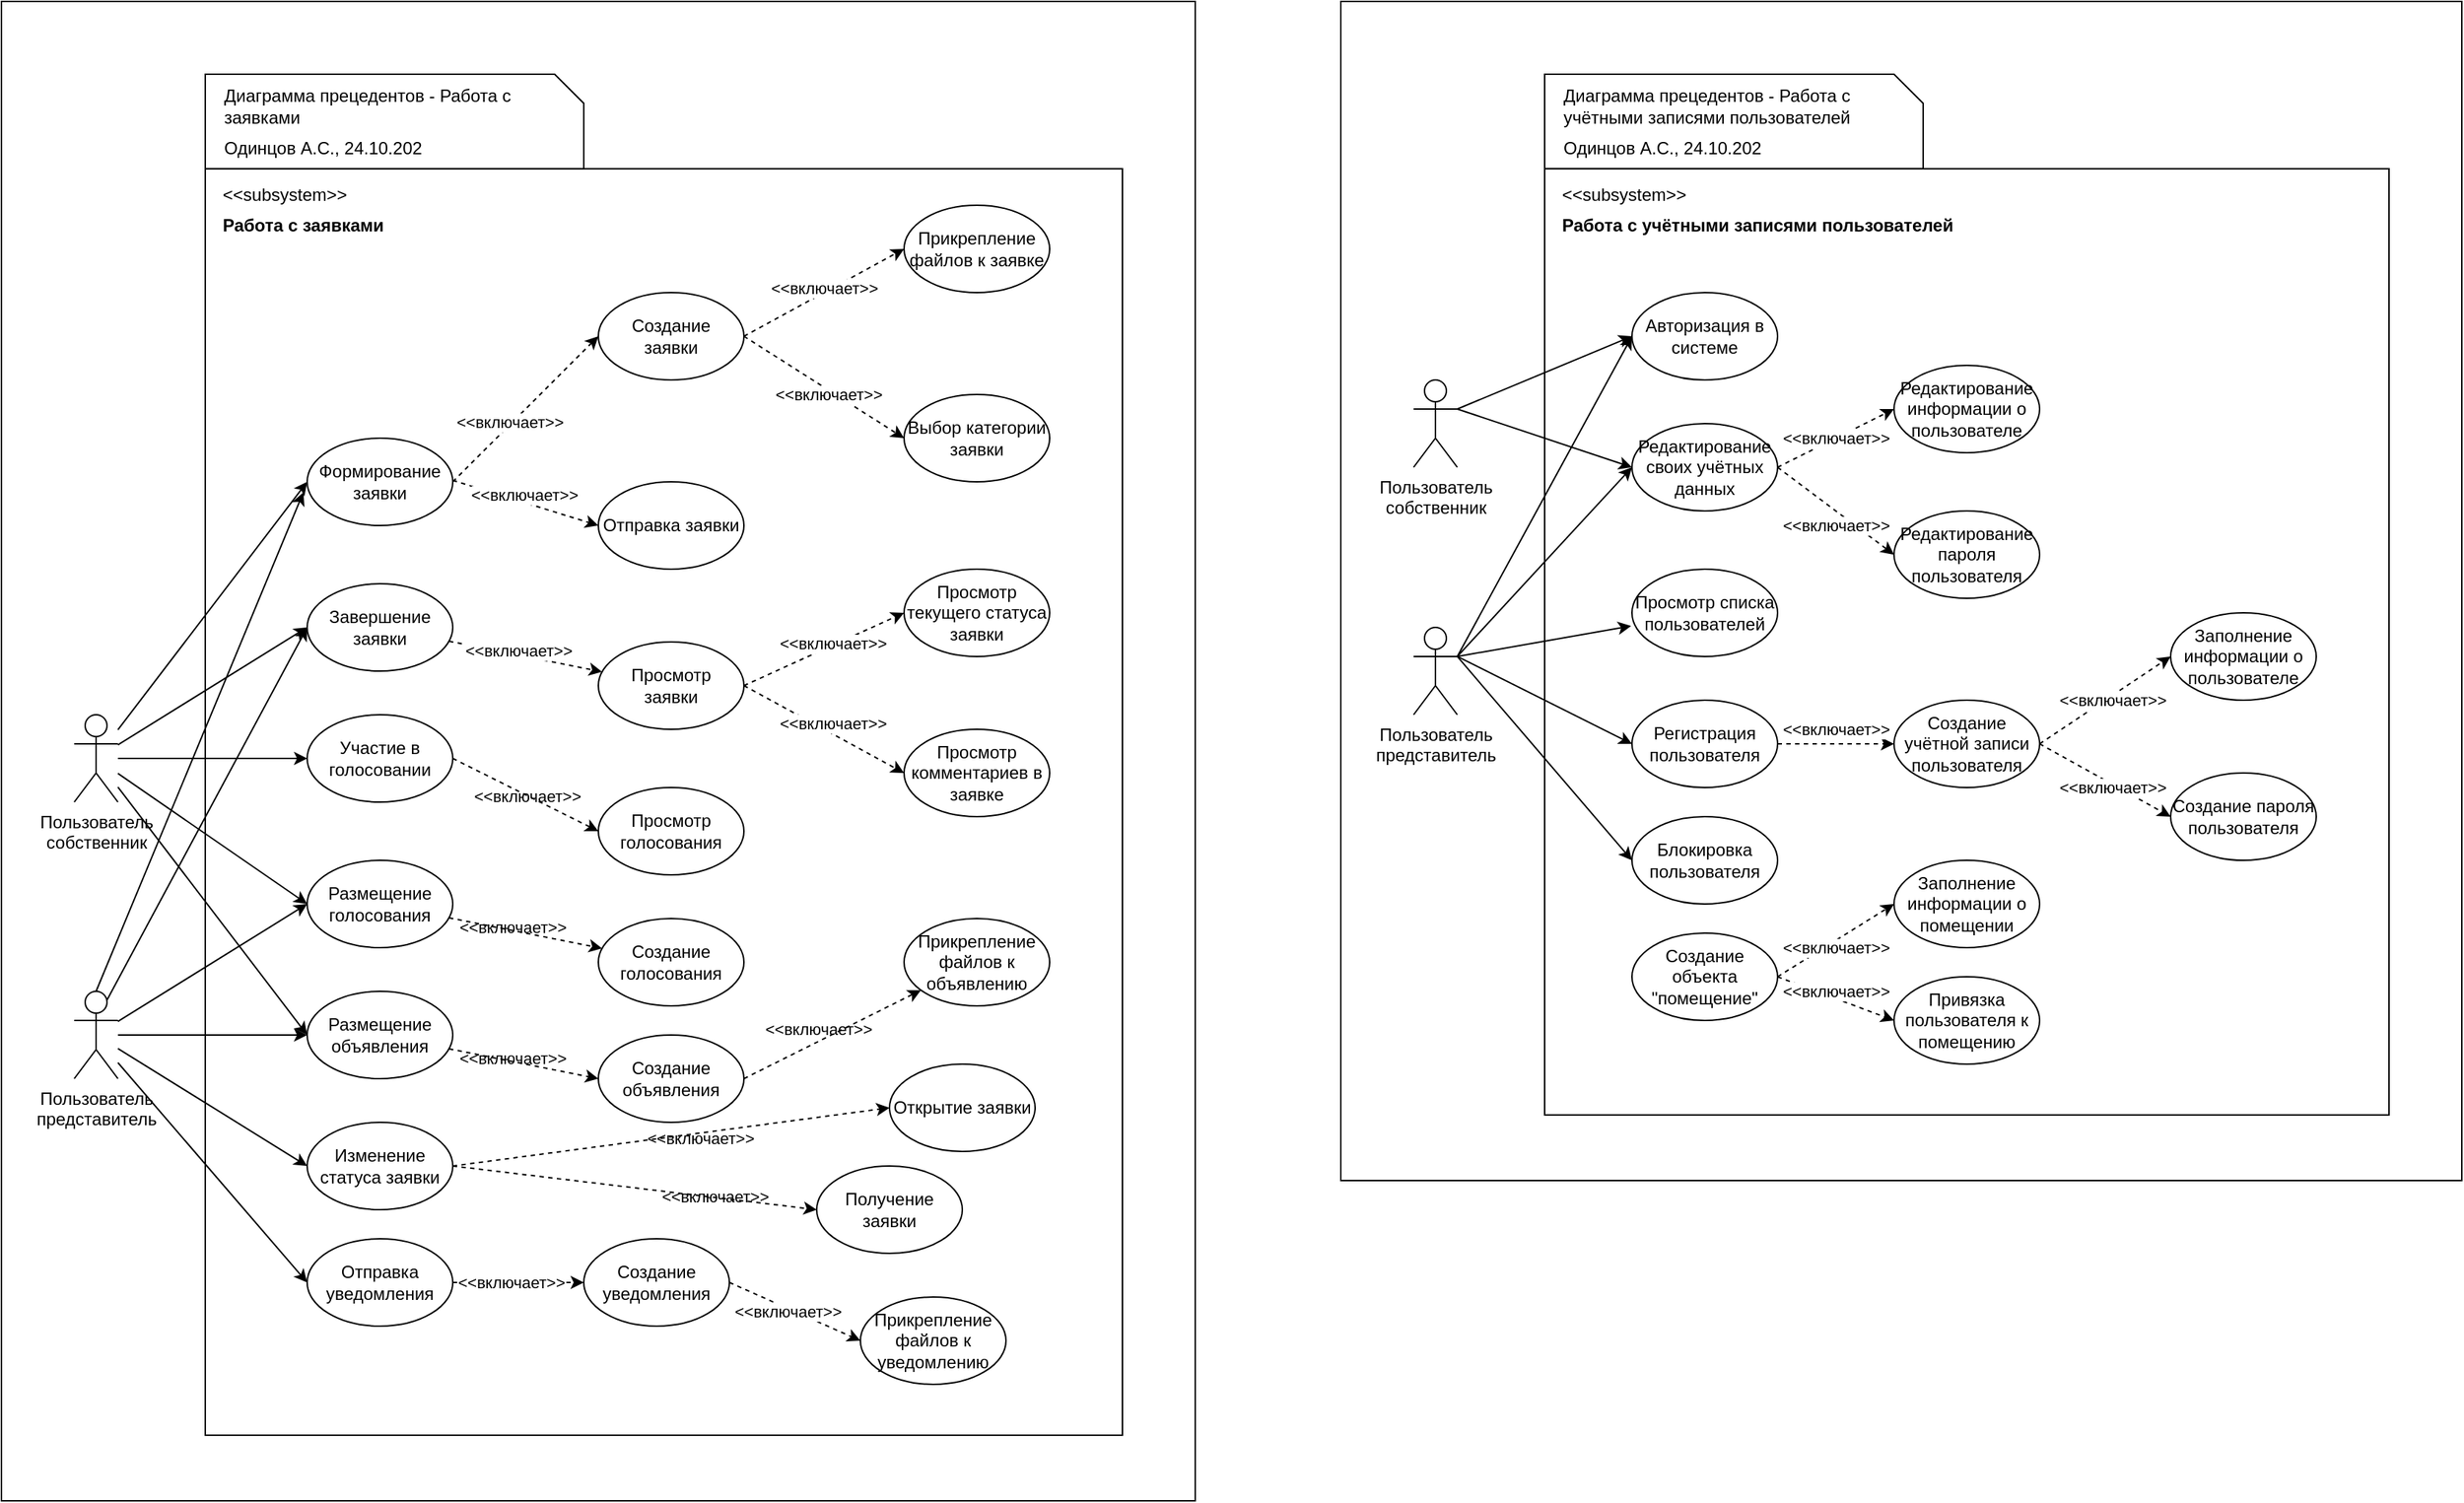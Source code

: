<mxfile version="15.8.7" type="device"><diagram id="o6cCNClw4jNEV6m5h4Om" name="Page-1"><mxGraphModel dx="1038" dy="1706" grid="1" gridSize="10" guides="1" tooltips="1" connect="1" arrows="1" fold="1" page="1" pageScale="1" pageWidth="827" pageHeight="1169" math="0" shadow="0"><root><mxCell id="0"/><mxCell id="1" parent="0"/><mxCell id="K8mS71cKuLM4uQ1wiDC8-2" value="" style="rounded=0;whiteSpace=wrap;html=1;" parent="1" vertex="1"><mxGeometry x="80" y="-750" width="820" height="1030" as="geometry"/></mxCell><mxCell id="K8mS71cKuLM4uQ1wiDC8-3" value="" style="group" parent="1" vertex="1" connectable="0"><mxGeometry x="150" y="-670" width="700" height="906" as="geometry"/></mxCell><mxCell id="K8mS71cKuLM4uQ1wiDC8-4" value="" style="group" parent="K8mS71cKuLM4uQ1wiDC8-3" vertex="1" connectable="0"><mxGeometry y="64.918" width="700" height="841.082" as="geometry"/></mxCell><mxCell id="K8mS71cKuLM4uQ1wiDC8-5" value="" style="group" parent="K8mS71cKuLM4uQ1wiDC8-4" vertex="1" connectable="0"><mxGeometry width="700" height="841.082" as="geometry"/></mxCell><mxCell id="K8mS71cKuLM4uQ1wiDC8-6" value="" style="rounded=0;whiteSpace=wrap;html=1;fontSize=12;" parent="K8mS71cKuLM4uQ1wiDC8-5" vertex="1"><mxGeometry x="70" y="-30" width="630" height="870" as="geometry"/></mxCell><mxCell id="M6YJpncggMPkuGFKKGSW-1" value="Пользователь&lt;br&gt;собственник" style="shape=umlActor;verticalLabelPosition=bottom;verticalAlign=top;html=1;outlineConnect=0;" parent="K8mS71cKuLM4uQ1wiDC8-5" vertex="1"><mxGeometry x="-20" y="345.082" width="30" height="60" as="geometry"/></mxCell><mxCell id="JLp-j88gJSCZ59ksdIn--1" style="rounded=0;orthogonalLoop=1;jettySize=auto;html=1;dashed=1;entryX=0;entryY=0.5;entryDx=0;entryDy=0;" parent="K8mS71cKuLM4uQ1wiDC8-5" target="JLp-j88gJSCZ59ksdIn--2" edge="1"><mxGeometry relative="1" as="geometry"><mxPoint x="410" y="185.082" as="targetPoint"/><mxPoint x="240" y="184.082" as="sourcePoint"/></mxGeometry></mxCell><mxCell id="M6YJpncggMPkuGFKKGSW-4" value="Создание&lt;br&gt;заявки" style="ellipse;whiteSpace=wrap;html=1;" parent="K8mS71cKuLM4uQ1wiDC8-5" vertex="1"><mxGeometry x="340" y="55.082" width="100" height="60" as="geometry"/></mxCell><mxCell id="M6YJpncggMPkuGFKKGSW-10" value="" style="rounded=0;orthogonalLoop=1;jettySize=auto;html=1;dashed=1;exitX=1;exitY=0.5;exitDx=0;exitDy=0;entryX=0;entryY=0.5;entryDx=0;entryDy=0;" parent="K8mS71cKuLM4uQ1wiDC8-5" source="M6YJpncggMPkuGFKKGSW-4" target="M6YJpncggMPkuGFKKGSW-9" edge="1"><mxGeometry relative="1" as="geometry"/></mxCell><mxCell id="M6YJpncggMPkuGFKKGSW-5" value="Выбор категории заявки" style="ellipse;whiteSpace=wrap;html=1;" parent="K8mS71cKuLM4uQ1wiDC8-5" vertex="1"><mxGeometry x="550" y="125.082" width="100" height="60" as="geometry"/></mxCell><mxCell id="M6YJpncggMPkuGFKKGSW-6" value="" style="endArrow=classic;html=1;rounded=0;exitX=1;exitY=0.5;exitDx=0;exitDy=0;entryX=0;entryY=0.5;entryDx=0;entryDy=0;dashed=1;" parent="K8mS71cKuLM4uQ1wiDC8-5" source="M6YJpncggMPkuGFKKGSW-4" target="M6YJpncggMPkuGFKKGSW-5" edge="1"><mxGeometry width="50" height="50" relative="1" as="geometry"><mxPoint x="350" y="375.082" as="sourcePoint"/><mxPoint x="430" y="225.082" as="targetPoint"/></mxGeometry></mxCell><mxCell id="M6YJpncggMPkuGFKKGSW-7" value="Формирование заявки" style="ellipse;whiteSpace=wrap;html=1;" parent="K8mS71cKuLM4uQ1wiDC8-5" vertex="1"><mxGeometry x="140" y="155.082" width="100" height="60" as="geometry"/></mxCell><mxCell id="M6YJpncggMPkuGFKKGSW-69" style="edgeStyle=none;rounded=0;orthogonalLoop=1;jettySize=auto;html=1;entryX=0;entryY=0.5;entryDx=0;entryDy=0;" parent="K8mS71cKuLM4uQ1wiDC8-5" source="M6YJpncggMPkuGFKKGSW-1" target="M6YJpncggMPkuGFKKGSW-7" edge="1"><mxGeometry relative="1" as="geometry"/></mxCell><mxCell id="M6YJpncggMPkuGFKKGSW-8" value="" style="endArrow=classic;html=1;rounded=0;entryX=0;entryY=0.5;entryDx=0;entryDy=0;dashed=1;exitX=1;exitY=0.5;exitDx=0;exitDy=0;" parent="K8mS71cKuLM4uQ1wiDC8-5" source="M6YJpncggMPkuGFKKGSW-7" target="M6YJpncggMPkuGFKKGSW-4" edge="1"><mxGeometry width="50" height="50" relative="1" as="geometry"><mxPoint x="130" y="235.082" as="sourcePoint"/><mxPoint x="470" y="195.082" as="targetPoint"/></mxGeometry></mxCell><mxCell id="M6YJpncggMPkuGFKKGSW-9" value="Прикрепление файлов&amp;nbsp;к заявке" style="ellipse;whiteSpace=wrap;html=1;" parent="K8mS71cKuLM4uQ1wiDC8-5" vertex="1"><mxGeometry x="550" y="-4.918" width="100" height="60" as="geometry"/></mxCell><mxCell id="M6YJpncggMPkuGFKKGSW-11" value="Просмотр&lt;br&gt;заявки" style="ellipse;whiteSpace=wrap;html=1;" parent="K8mS71cKuLM4uQ1wiDC8-5" vertex="1"><mxGeometry x="340" y="295.082" width="100" height="60" as="geometry"/></mxCell><mxCell id="M6YJpncggMPkuGFKKGSW-13" value="Просмотр текущего статуса заявки" style="ellipse;whiteSpace=wrap;html=1;" parent="K8mS71cKuLM4uQ1wiDC8-5" vertex="1"><mxGeometry x="550" y="245.082" width="100" height="60" as="geometry"/></mxCell><mxCell id="M6YJpncggMPkuGFKKGSW-12" style="edgeStyle=none;rounded=0;orthogonalLoop=1;jettySize=auto;html=1;exitX=1;exitY=0.5;exitDx=0;exitDy=0;dashed=1;entryX=0;entryY=0.5;entryDx=0;entryDy=0;" parent="K8mS71cKuLM4uQ1wiDC8-5" source="M6YJpncggMPkuGFKKGSW-11" target="M6YJpncggMPkuGFKKGSW-13" edge="1"><mxGeometry relative="1" as="geometry"><mxPoint x="460" y="355.082" as="targetPoint"/></mxGeometry></mxCell><mxCell id="M6YJpncggMPkuGFKKGSW-14" value="Просмотр комментариев в заявке" style="ellipse;whiteSpace=wrap;html=1;" parent="K8mS71cKuLM4uQ1wiDC8-5" vertex="1"><mxGeometry x="550" y="355.082" width="100" height="60" as="geometry"/></mxCell><mxCell id="M6YJpncggMPkuGFKKGSW-15" style="edgeStyle=none;rounded=0;orthogonalLoop=1;jettySize=auto;html=1;exitX=1;exitY=0.5;exitDx=0;exitDy=0;dashed=1;entryX=0;entryY=0.5;entryDx=0;entryDy=0;" parent="K8mS71cKuLM4uQ1wiDC8-5" source="M6YJpncggMPkuGFKKGSW-11" target="M6YJpncggMPkuGFKKGSW-14" edge="1"><mxGeometry relative="1" as="geometry"><mxPoint x="430" y="305.082" as="targetPoint"/><mxPoint x="370" y="335.082" as="sourcePoint"/></mxGeometry></mxCell><mxCell id="M6YJpncggMPkuGFKKGSW-17" value="" style="edgeStyle=none;rounded=0;orthogonalLoop=1;jettySize=auto;html=1;dashed=1;" parent="K8mS71cKuLM4uQ1wiDC8-5" source="M6YJpncggMPkuGFKKGSW-16" target="M6YJpncggMPkuGFKKGSW-11" edge="1"><mxGeometry relative="1" as="geometry"/></mxCell><mxCell id="M6YJpncggMPkuGFKKGSW-18" value="&amp;lt;&amp;lt;включает&amp;gt;&amp;gt;" style="edgeLabel;html=1;align=center;verticalAlign=middle;resizable=0;points=[];" parent="M6YJpncggMPkuGFKKGSW-17" vertex="1" connectable="0"><mxGeometry x="-0.324" y="-1" relative="1" as="geometry"><mxPoint x="12" y="-2" as="offset"/></mxGeometry></mxCell><mxCell id="M6YJpncggMPkuGFKKGSW-58" value="&amp;lt;&amp;lt;включает&amp;gt;&amp;gt;" style="edgeLabel;html=1;align=center;verticalAlign=middle;resizable=0;points=[];" parent="M6YJpncggMPkuGFKKGSW-17" vertex="1" connectable="0"><mxGeometry x="-0.324" y="-1" relative="1" as="geometry"><mxPoint x="228" y="-7" as="offset"/></mxGeometry></mxCell><mxCell id="M6YJpncggMPkuGFKKGSW-59" value="&amp;lt;&amp;lt;включает&amp;gt;&amp;gt;" style="edgeLabel;html=1;align=center;verticalAlign=middle;resizable=0;points=[];" parent="M6YJpncggMPkuGFKKGSW-17" vertex="1" connectable="0"><mxGeometry x="-0.324" y="-1" relative="1" as="geometry"><mxPoint x="228" y="48" as="offset"/></mxGeometry></mxCell><mxCell id="M6YJpncggMPkuGFKKGSW-60" value="&amp;lt;&amp;lt;включает&amp;gt;&amp;gt;" style="edgeLabel;html=1;align=center;verticalAlign=middle;resizable=0;points=[];" parent="M6YJpncggMPkuGFKKGSW-17" vertex="1" connectable="0"><mxGeometry x="-0.324" y="-1" relative="1" as="geometry"><mxPoint x="18" y="98" as="offset"/></mxGeometry></mxCell><mxCell id="M6YJpncggMPkuGFKKGSW-62" value="&amp;lt;&amp;lt;включает&amp;gt;&amp;gt;" style="edgeLabel;html=1;align=center;verticalAlign=middle;resizable=0;points=[];" parent="M6YJpncggMPkuGFKKGSW-17" vertex="1" connectable="0"><mxGeometry x="-0.324" y="-1" relative="1" as="geometry"><mxPoint x="8" y="188" as="offset"/></mxGeometry></mxCell><mxCell id="M6YJpncggMPkuGFKKGSW-64" value="&amp;lt;&amp;lt;включает&amp;gt;&amp;gt;" style="edgeLabel;html=1;align=center;verticalAlign=middle;resizable=0;points=[];" parent="M6YJpncggMPkuGFKKGSW-17" vertex="1" connectable="0"><mxGeometry x="-0.324" y="-1" relative="1" as="geometry"><mxPoint x="8" y="278" as="offset"/></mxGeometry></mxCell><mxCell id="M6YJpncggMPkuGFKKGSW-66" value="&amp;lt;&amp;lt;включает&amp;gt;&amp;gt;" style="edgeLabel;html=1;align=center;verticalAlign=middle;resizable=0;points=[];" parent="M6YJpncggMPkuGFKKGSW-17" vertex="1" connectable="0"><mxGeometry x="-0.324" y="-1" relative="1" as="geometry"><mxPoint x="218" y="258" as="offset"/></mxGeometry></mxCell><mxCell id="M6YJpncggMPkuGFKKGSW-67" value="&amp;lt;&amp;lt;включает&amp;gt;&amp;gt;" style="edgeLabel;html=1;align=center;verticalAlign=middle;resizable=0;points=[];" parent="M6YJpncggMPkuGFKKGSW-17" vertex="1" connectable="0"><mxGeometry x="-0.324" y="-1" relative="1" as="geometry"><mxPoint x="147" y="373" as="offset"/></mxGeometry></mxCell><mxCell id="M6YJpncggMPkuGFKKGSW-68" value="&amp;lt;&amp;lt;включает&amp;gt;&amp;gt;" style="edgeLabel;html=1;align=center;verticalAlign=middle;resizable=0;points=[];" parent="M6YJpncggMPkuGFKKGSW-17" vertex="1" connectable="0"><mxGeometry x="-0.324" y="-1" relative="1" as="geometry"><mxPoint x="137" y="333" as="offset"/></mxGeometry></mxCell><mxCell id="M6YJpncggMPkuGFKKGSW-16" value="Завершение заявки" style="ellipse;whiteSpace=wrap;html=1;" parent="K8mS71cKuLM4uQ1wiDC8-5" vertex="1"><mxGeometry x="140" y="255.082" width="100" height="60" as="geometry"/></mxCell><mxCell id="M6YJpncggMPkuGFKKGSW-46" style="edgeStyle=none;rounded=0;orthogonalLoop=1;jettySize=auto;html=1;entryX=0;entryY=0.5;entryDx=0;entryDy=0;" parent="K8mS71cKuLM4uQ1wiDC8-5" source="M6YJpncggMPkuGFKKGSW-1" target="M6YJpncggMPkuGFKKGSW-16" edge="1"><mxGeometry relative="1" as="geometry"/></mxCell><mxCell id="goe44aLufdM4NmRw3A2P-1" style="rounded=0;orthogonalLoop=1;jettySize=auto;html=1;exitX=0.75;exitY=0.1;exitDx=0;exitDy=0;exitPerimeter=0;entryX=0;entryY=0.5;entryDx=0;entryDy=0;" parent="K8mS71cKuLM4uQ1wiDC8-5" source="M6YJpncggMPkuGFKKGSW-19" target="M6YJpncggMPkuGFKKGSW-16" edge="1"><mxGeometry relative="1" as="geometry"/></mxCell><mxCell id="goe44aLufdM4NmRw3A2P-2" style="rounded=0;orthogonalLoop=1;jettySize=auto;html=1;exitX=0.5;exitY=0;exitDx=0;exitDy=0;exitPerimeter=0;entryX=-0.026;entryY=0.62;entryDx=0;entryDy=0;entryPerimeter=0;strokeColor=default;" parent="K8mS71cKuLM4uQ1wiDC8-5" source="M6YJpncggMPkuGFKKGSW-19" target="M6YJpncggMPkuGFKKGSW-7" edge="1"><mxGeometry relative="1" as="geometry"/></mxCell><mxCell id="M6YJpncggMPkuGFKKGSW-19" value="Пользователь&lt;br&gt;представитель" style="shape=umlActor;verticalLabelPosition=bottom;verticalAlign=top;html=1;outlineConnect=0;" parent="K8mS71cKuLM4uQ1wiDC8-5" vertex="1"><mxGeometry x="-20" y="535.082" width="30" height="60" as="geometry"/></mxCell><mxCell id="M6YJpncggMPkuGFKKGSW-23" value="" style="edgeStyle=none;rounded=0;orthogonalLoop=1;jettySize=auto;html=1;dashed=1;entryX=0;entryY=0.5;entryDx=0;entryDy=0;" parent="K8mS71cKuLM4uQ1wiDC8-5" target="M6YJpncggMPkuGFKKGSW-21" edge="1"><mxGeometry relative="1" as="geometry"><mxPoint x="240" y="655.082" as="sourcePoint"/></mxGeometry></mxCell><mxCell id="M6YJpncggMPkuGFKKGSW-21" value="Получение&lt;br&gt;заявки" style="ellipse;whiteSpace=wrap;html=1;" parent="K8mS71cKuLM4uQ1wiDC8-5" vertex="1"><mxGeometry x="490" y="655.082" width="100" height="60" as="geometry"/></mxCell><mxCell id="M6YJpncggMPkuGFKKGSW-22" value="Открытие заявки" style="ellipse;whiteSpace=wrap;html=1;" parent="K8mS71cKuLM4uQ1wiDC8-5" vertex="1"><mxGeometry x="540" y="585.082" width="100" height="60" as="geometry"/></mxCell><mxCell id="M6YJpncggMPkuGFKKGSW-24" value="Изменение статуса заявки" style="ellipse;whiteSpace=wrap;html=1;" parent="K8mS71cKuLM4uQ1wiDC8-5" vertex="1"><mxGeometry x="140" y="625.082" width="100" height="60" as="geometry"/></mxCell><mxCell id="M6YJpncggMPkuGFKKGSW-50" style="edgeStyle=none;rounded=0;orthogonalLoop=1;jettySize=auto;html=1;entryX=0;entryY=0.5;entryDx=0;entryDy=0;" parent="K8mS71cKuLM4uQ1wiDC8-5" source="M6YJpncggMPkuGFKKGSW-19" target="M6YJpncggMPkuGFKKGSW-24" edge="1"><mxGeometry relative="1" as="geometry"/></mxCell><mxCell id="M6YJpncggMPkuGFKKGSW-25" value="" style="edgeStyle=none;rounded=0;orthogonalLoop=1;jettySize=auto;html=1;dashed=1;exitX=1;exitY=0.5;exitDx=0;exitDy=0;entryX=0;entryY=0.5;entryDx=0;entryDy=0;" parent="K8mS71cKuLM4uQ1wiDC8-5" source="M6YJpncggMPkuGFKKGSW-24" target="M6YJpncggMPkuGFKKGSW-22" edge="1"><mxGeometry relative="1" as="geometry"><mxPoint x="330" y="595.082" as="targetPoint"/></mxGeometry></mxCell><mxCell id="M6YJpncggMPkuGFKKGSW-32" value="Размещение объявления" style="ellipse;whiteSpace=wrap;html=1;" parent="K8mS71cKuLM4uQ1wiDC8-5" vertex="1"><mxGeometry x="140" y="535.082" width="100" height="60" as="geometry"/></mxCell><mxCell id="M6YJpncggMPkuGFKKGSW-49" style="edgeStyle=none;rounded=0;orthogonalLoop=1;jettySize=auto;html=1;entryX=0;entryY=0.5;entryDx=0;entryDy=0;" parent="K8mS71cKuLM4uQ1wiDC8-5" source="M6YJpncggMPkuGFKKGSW-1" target="M6YJpncggMPkuGFKKGSW-32" edge="1"><mxGeometry relative="1" as="geometry"/></mxCell><mxCell id="M6YJpncggMPkuGFKKGSW-51" style="edgeStyle=none;rounded=0;orthogonalLoop=1;jettySize=auto;html=1;entryX=0;entryY=0.5;entryDx=0;entryDy=0;" parent="K8mS71cKuLM4uQ1wiDC8-5" source="M6YJpncggMPkuGFKKGSW-19" target="M6YJpncggMPkuGFKKGSW-32" edge="1"><mxGeometry relative="1" as="geometry"/></mxCell><mxCell id="M6YJpncggMPkuGFKKGSW-34" value="Создание объявления" style="ellipse;whiteSpace=wrap;html=1;" parent="K8mS71cKuLM4uQ1wiDC8-5" vertex="1"><mxGeometry x="340" y="565.082" width="100" height="60" as="geometry"/></mxCell><mxCell id="M6YJpncggMPkuGFKKGSW-33" style="edgeStyle=none;rounded=0;orthogonalLoop=1;jettySize=auto;html=1;dashed=1;entryX=0;entryY=0.5;entryDx=0;entryDy=0;" parent="K8mS71cKuLM4uQ1wiDC8-5" source="M6YJpncggMPkuGFKKGSW-32" target="M6YJpncggMPkuGFKKGSW-34" edge="1"><mxGeometry relative="1" as="geometry"><mxPoint x="400" y="625.082" as="targetPoint"/></mxGeometry></mxCell><mxCell id="M6YJpncggMPkuGFKKGSW-36" value="" style="rounded=0;orthogonalLoop=1;jettySize=auto;html=1;dashed=1;exitX=1;exitY=0.5;exitDx=0;exitDy=0;" parent="K8mS71cKuLM4uQ1wiDC8-5" source="M6YJpncggMPkuGFKKGSW-34" target="M6YJpncggMPkuGFKKGSW-37" edge="1"><mxGeometry relative="1" as="geometry"><mxPoint x="510" y="675.082" as="sourcePoint"/></mxGeometry></mxCell><mxCell id="M6YJpncggMPkuGFKKGSW-37" value="Прикрепление файлов&amp;nbsp;к объявлению" style="ellipse;whiteSpace=wrap;html=1;" parent="K8mS71cKuLM4uQ1wiDC8-5" vertex="1"><mxGeometry x="550" y="485.082" width="100" height="60" as="geometry"/></mxCell><mxCell id="M6YJpncggMPkuGFKKGSW-39" value="Размещение голосования" style="ellipse;whiteSpace=wrap;html=1;" parent="K8mS71cKuLM4uQ1wiDC8-5" vertex="1"><mxGeometry x="140" y="445.082" width="100" height="60" as="geometry"/></mxCell><mxCell id="M6YJpncggMPkuGFKKGSW-48" style="edgeStyle=none;rounded=0;orthogonalLoop=1;jettySize=auto;html=1;entryX=0;entryY=0.5;entryDx=0;entryDy=0;" parent="K8mS71cKuLM4uQ1wiDC8-5" source="M6YJpncggMPkuGFKKGSW-1" target="M6YJpncggMPkuGFKKGSW-39" edge="1"><mxGeometry relative="1" as="geometry"/></mxCell><mxCell id="M6YJpncggMPkuGFKKGSW-40" value="Создание голосования" style="ellipse;whiteSpace=wrap;html=1;" parent="K8mS71cKuLM4uQ1wiDC8-5" vertex="1"><mxGeometry x="340" y="485.082" width="100" height="60" as="geometry"/></mxCell><mxCell id="M6YJpncggMPkuGFKKGSW-42" value="Участие в голосовании" style="ellipse;whiteSpace=wrap;html=1;" parent="K8mS71cKuLM4uQ1wiDC8-5" vertex="1"><mxGeometry x="140" y="345.082" width="100" height="60" as="geometry"/></mxCell><mxCell id="M6YJpncggMPkuGFKKGSW-52" style="edgeStyle=none;rounded=0;orthogonalLoop=1;jettySize=auto;html=1;entryX=0;entryY=0.5;entryDx=0;entryDy=0;" parent="K8mS71cKuLM4uQ1wiDC8-5" source="M6YJpncggMPkuGFKKGSW-19" target="M6YJpncggMPkuGFKKGSW-39" edge="1"><mxGeometry relative="1" as="geometry"/></mxCell><mxCell id="M6YJpncggMPkuGFKKGSW-44" value="Просмотр голосования" style="ellipse;whiteSpace=wrap;html=1;" parent="K8mS71cKuLM4uQ1wiDC8-5" vertex="1"><mxGeometry x="340" y="395.082" width="100" height="60" as="geometry"/></mxCell><mxCell id="M6YJpncggMPkuGFKKGSW-54" value="&amp;lt;&amp;lt;включает&amp;gt;&amp;gt;" style="edgeLabel;html=1;align=center;verticalAlign=middle;resizable=0;points=[];" parent="K8mS71cKuLM4uQ1wiDC8-5" vertex="1" connectable="0"><mxGeometry x="330.002" y="175.086" as="geometry"><mxPoint x="-51" y="-31" as="offset"/></mxGeometry></mxCell><mxCell id="M6YJpncggMPkuGFKKGSW-56" value="&amp;lt;&amp;lt;включает&amp;gt;&amp;gt;" style="edgeLabel;html=1;align=center;verticalAlign=middle;resizable=0;points=[];" parent="K8mS71cKuLM4uQ1wiDC8-5" vertex="1" connectable="0"><mxGeometry x="500.002" y="55.086" as="geometry"><mxPoint x="-5" y="-3" as="offset"/></mxGeometry></mxCell><mxCell id="M6YJpncggMPkuGFKKGSW-57" value="&amp;lt;&amp;lt;включает&amp;gt;&amp;gt;" style="edgeLabel;html=1;align=center;verticalAlign=middle;resizable=0;points=[];" parent="K8mS71cKuLM4uQ1wiDC8-5" vertex="1" connectable="0"><mxGeometry x="480.002" y="135.086" as="geometry"><mxPoint x="18" y="-10" as="offset"/></mxGeometry></mxCell><mxCell id="JLp-j88gJSCZ59ksdIn--2" value="Отправка заявки" style="ellipse;whiteSpace=wrap;html=1;" parent="K8mS71cKuLM4uQ1wiDC8-5" vertex="1"><mxGeometry x="340" y="185.082" width="100" height="60" as="geometry"/></mxCell><mxCell id="JLp-j88gJSCZ59ksdIn--3" value="&amp;lt;&amp;lt;включает&amp;gt;&amp;gt;" style="edgeLabel;html=1;align=center;verticalAlign=middle;resizable=0;points=[];" parent="K8mS71cKuLM4uQ1wiDC8-5" vertex="1" connectable="0"><mxGeometry x="340.002" y="225.086" as="geometry"><mxPoint x="-51" y="-31" as="offset"/></mxGeometry></mxCell><mxCell id="M6YJpncggMPkuGFKKGSW-41" value="" style="edgeStyle=none;rounded=0;orthogonalLoop=1;jettySize=auto;html=1;dashed=1;" parent="K8mS71cKuLM4uQ1wiDC8-5" source="M6YJpncggMPkuGFKKGSW-39" target="M6YJpncggMPkuGFKKGSW-40" edge="1"><mxGeometry relative="1" as="geometry"/></mxCell><mxCell id="M6YJpncggMPkuGFKKGSW-47" style="edgeStyle=none;rounded=0;orthogonalLoop=1;jettySize=auto;html=1;entryX=0;entryY=0.5;entryDx=0;entryDy=0;" parent="K8mS71cKuLM4uQ1wiDC8-5" source="M6YJpncggMPkuGFKKGSW-1" target="M6YJpncggMPkuGFKKGSW-42" edge="1"><mxGeometry relative="1" as="geometry"/></mxCell><mxCell id="M6YJpncggMPkuGFKKGSW-43" style="edgeStyle=none;rounded=0;orthogonalLoop=1;jettySize=auto;html=1;exitX=1;exitY=0.5;exitDx=0;exitDy=0;dashed=1;entryX=0;entryY=0.5;entryDx=0;entryDy=0;" parent="K8mS71cKuLM4uQ1wiDC8-5" source="M6YJpncggMPkuGFKKGSW-42" target="M6YJpncggMPkuGFKKGSW-44" edge="1"><mxGeometry relative="1" as="geometry"><mxPoint x="340" y="425.082" as="targetPoint"/></mxGeometry></mxCell><mxCell id="K8mS71cKuLM4uQ1wiDC8-11" value="&lt;span&gt;Работа с заявками&lt;/span&gt;" style="text;html=1;strokeColor=none;fillColor=none;align=left;verticalAlign=middle;whiteSpace=wrap;rounded=0;fontStyle=1" parent="K8mS71cKuLM4uQ1wiDC8-5" vertex="1"><mxGeometry x="80" y="-1.277" width="260" height="21.639" as="geometry"/></mxCell><mxCell id="K8mS71cKuLM4uQ1wiDC8-10" value="&amp;lt;&amp;lt;subsystem&amp;gt;&amp;gt;" style="text;html=1;strokeColor=none;fillColor=none;align=left;verticalAlign=middle;whiteSpace=wrap;rounded=0;" parent="K8mS71cKuLM4uQ1wiDC8-5" vertex="1"><mxGeometry x="80" y="-22.916" width="90" height="21.639" as="geometry"/></mxCell><mxCell id="rqPkj4M6XgmRp7TECIOs-1" value="Отправка уведомления" style="ellipse;whiteSpace=wrap;html=1;" vertex="1" parent="K8mS71cKuLM4uQ1wiDC8-5"><mxGeometry x="140" y="705.082" width="100" height="60" as="geometry"/></mxCell><mxCell id="rqPkj4M6XgmRp7TECIOs-6" value="Создание уведомления" style="ellipse;whiteSpace=wrap;html=1;" vertex="1" parent="K8mS71cKuLM4uQ1wiDC8-5"><mxGeometry x="330" y="705.082" width="100" height="60" as="geometry"/></mxCell><mxCell id="rqPkj4M6XgmRp7TECIOs-5" style="edgeStyle=none;rounded=0;orthogonalLoop=1;jettySize=auto;html=1;dashed=1;exitX=1;exitY=0.5;exitDx=0;exitDy=0;entryX=0;entryY=0.5;entryDx=0;entryDy=0;" edge="1" parent="K8mS71cKuLM4uQ1wiDC8-5" source="rqPkj4M6XgmRp7TECIOs-1" target="rqPkj4M6XgmRp7TECIOs-6"><mxGeometry relative="1" as="geometry"><mxPoint x="270" y="665.082" as="targetPoint"/><mxPoint x="247.434" y="584.569" as="sourcePoint"/></mxGeometry></mxCell><mxCell id="rqPkj4M6XgmRp7TECIOs-7" value="Прикрепление файлов к уведомлению" style="ellipse;whiteSpace=wrap;html=1;" vertex="1" parent="K8mS71cKuLM4uQ1wiDC8-5"><mxGeometry x="520" y="745.082" width="100" height="60" as="geometry"/></mxCell><mxCell id="rqPkj4M6XgmRp7TECIOs-8" style="edgeStyle=none;rounded=0;orthogonalLoop=1;jettySize=auto;html=1;dashed=1;exitX=1;exitY=0.5;exitDx=0;exitDy=0;entryX=0;entryY=0.5;entryDx=0;entryDy=0;" edge="1" parent="K8mS71cKuLM4uQ1wiDC8-5" source="rqPkj4M6XgmRp7TECIOs-6" target="rqPkj4M6XgmRp7TECIOs-7"><mxGeometry relative="1" as="geometry"><mxPoint x="320" y="745.082" as="targetPoint"/><mxPoint x="250" y="745.082" as="sourcePoint"/></mxGeometry></mxCell><mxCell id="rqPkj4M6XgmRp7TECIOs-10" value="&amp;lt;&amp;lt;включает&amp;gt;&amp;gt;" style="edgeLabel;html=1;align=center;verticalAlign=middle;resizable=0;points=[];" vertex="1" connectable="0" parent="K8mS71cKuLM4uQ1wiDC8-5"><mxGeometry x="280.002" y="735.077" as="geometry"/></mxCell><mxCell id="rqPkj4M6XgmRp7TECIOs-9" value="&amp;lt;&amp;lt;включает&amp;gt;&amp;gt;" style="edgeLabel;html=1;align=center;verticalAlign=middle;resizable=0;points=[];" vertex="1" connectable="0" parent="K8mS71cKuLM4uQ1wiDC8-5"><mxGeometry x="470.002" y="755.077" as="geometry"/></mxCell><mxCell id="K8mS71cKuLM4uQ1wiDC8-40" value="" style="group" parent="1" vertex="1" connectable="0"><mxGeometry x="220" y="-700" width="260" height="64.918" as="geometry"/></mxCell><mxCell id="K8mS71cKuLM4uQ1wiDC8-26" value="" style="verticalLabelPosition=bottom;verticalAlign=top;html=1;shape=card;whiteSpace=wrap;size=20;arcSize=12;direction=east;flipH=1;" parent="K8mS71cKuLM4uQ1wiDC8-40" vertex="1"><mxGeometry width="260" height="64.918" as="geometry"/></mxCell><mxCell id="K8mS71cKuLM4uQ1wiDC8-27" value="" style="group" parent="K8mS71cKuLM4uQ1wiDC8-40" vertex="1" connectable="0"><mxGeometry x="10.833" y="5.41" width="238.333" height="56.262" as="geometry"/></mxCell><mxCell id="K8mS71cKuLM4uQ1wiDC8-28" value="Диаграмма прецедентов - Работа с заявками" style="text;html=1;strokeColor=none;fillColor=none;align=left;verticalAlign=middle;whiteSpace=wrap;rounded=0;" parent="K8mS71cKuLM4uQ1wiDC8-27" vertex="1"><mxGeometry width="230" height="32.459" as="geometry"/></mxCell><mxCell id="K8mS71cKuLM4uQ1wiDC8-29" value="Одинцов А.С., 24.10.202" style="text;html=1;strokeColor=none;fillColor=none;align=left;verticalAlign=middle;whiteSpace=wrap;rounded=0;" parent="K8mS71cKuLM4uQ1wiDC8-27" vertex="1"><mxGeometry y="34.623" width="238.333" height="21.639" as="geometry"/></mxCell><mxCell id="K8mS71cKuLM4uQ1wiDC8-42" value="" style="rounded=0;whiteSpace=wrap;html=1;" parent="1" vertex="1"><mxGeometry x="1000" y="-750" width="770" height="810" as="geometry"/></mxCell><mxCell id="K8mS71cKuLM4uQ1wiDC8-107" value="" style="group" parent="1" vertex="1" connectable="0"><mxGeometry x="1140" y="-700" width="260" height="64.918" as="geometry"/></mxCell><mxCell id="K8mS71cKuLM4uQ1wiDC8-108" value="" style="verticalLabelPosition=bottom;verticalAlign=top;html=1;shape=card;whiteSpace=wrap;size=20;arcSize=12;direction=east;flipH=1;" parent="K8mS71cKuLM4uQ1wiDC8-107" vertex="1"><mxGeometry width="260" height="64.918" as="geometry"/></mxCell><mxCell id="K8mS71cKuLM4uQ1wiDC8-109" value="" style="group" parent="K8mS71cKuLM4uQ1wiDC8-107" vertex="1" connectable="0"><mxGeometry x="10.833" y="5.41" width="238.333" height="56.262" as="geometry"/></mxCell><mxCell id="K8mS71cKuLM4uQ1wiDC8-110" value="Диаграмма прецедентов - Работа с учётными записями пользователей" style="text;html=1;strokeColor=none;fillColor=none;align=left;verticalAlign=middle;whiteSpace=wrap;rounded=0;" parent="K8mS71cKuLM4uQ1wiDC8-109" vertex="1"><mxGeometry width="230" height="32.459" as="geometry"/></mxCell><mxCell id="K8mS71cKuLM4uQ1wiDC8-111" value="Одинцов А.С., 24.10.202" style="text;html=1;strokeColor=none;fillColor=none;align=left;verticalAlign=middle;whiteSpace=wrap;rounded=0;" parent="K8mS71cKuLM4uQ1wiDC8-109" vertex="1"><mxGeometry y="34.623" width="238.333" height="21.639" as="geometry"/></mxCell><mxCell id="K8mS71cKuLM4uQ1wiDC8-44" value="" style="group" parent="1" vertex="1" connectable="0"><mxGeometry x="1070" y="-605.082" width="700" height="841.082" as="geometry"/></mxCell><mxCell id="K8mS71cKuLM4uQ1wiDC8-45" value="" style="group" parent="K8mS71cKuLM4uQ1wiDC8-44" vertex="1" connectable="0"><mxGeometry width="700" height="841.082" as="geometry"/></mxCell><mxCell id="K8mS71cKuLM4uQ1wiDC8-46" value="" style="rounded=0;whiteSpace=wrap;html=1;fontSize=12;" parent="K8mS71cKuLM4uQ1wiDC8-45" vertex="1"><mxGeometry x="70" y="-30" width="580" height="650" as="geometry"/></mxCell><mxCell id="K8mS71cKuLM4uQ1wiDC8-47" value="" style="group" parent="K8mS71cKuLM4uQ1wiDC8-45" vertex="1" connectable="0"><mxGeometry x="-20" y="-4.918" width="670" height="820" as="geometry"/></mxCell><mxCell id="K8mS71cKuLM4uQ1wiDC8-105" value="&lt;span&gt;Работа с учётными записями пользователей&lt;/span&gt;" style="text;html=1;strokeColor=none;fillColor=none;align=left;verticalAlign=middle;whiteSpace=wrap;rounded=0;fontStyle=1" parent="K8mS71cKuLM4uQ1wiDC8-47" vertex="1"><mxGeometry x="100" y="3.64" width="280" height="21.64" as="geometry"/></mxCell><mxCell id="K8mS71cKuLM4uQ1wiDC8-106" value="&amp;lt;&amp;lt;subsystem&amp;gt;&amp;gt;" style="text;html=1;strokeColor=none;fillColor=none;align=left;verticalAlign=middle;whiteSpace=wrap;rounded=0;" parent="K8mS71cKuLM4uQ1wiDC8-47" vertex="1"><mxGeometry x="100" y="-17.998" width="90" height="21.639" as="geometry"/></mxCell><mxCell id="K8mS71cKuLM4uQ1wiDC8-41" value="" style="group" parent="K8mS71cKuLM4uQ1wiDC8-47" vertex="1" connectable="0"><mxGeometry y="60" width="620" height="450" as="geometry"/></mxCell><mxCell id="M6YJpncggMPkuGFKKGSW-70" value="Пользователь&lt;br&gt;собственник" style="shape=umlActor;verticalLabelPosition=bottom;verticalAlign=top;html=1;outlineConnect=0;" parent="K8mS71cKuLM4uQ1wiDC8-41" vertex="1"><mxGeometry y="60" width="30" height="60" as="geometry"/></mxCell><mxCell id="M6YJpncggMPkuGFKKGSW-71" value="Пользователь&lt;br&gt;представитель" style="shape=umlActor;verticalLabelPosition=bottom;verticalAlign=top;html=1;outlineConnect=0;" parent="K8mS71cKuLM4uQ1wiDC8-41" vertex="1"><mxGeometry y="230" width="30" height="60" as="geometry"/></mxCell><mxCell id="JLp-j88gJSCZ59ksdIn--5" value="Регистрация пользователя" style="ellipse;whiteSpace=wrap;html=1;" parent="K8mS71cKuLM4uQ1wiDC8-41" vertex="1"><mxGeometry x="150" y="280" width="100" height="60" as="geometry"/></mxCell><mxCell id="JLp-j88gJSCZ59ksdIn--7" value="Создание учётной записи пользователя" style="ellipse;whiteSpace=wrap;html=1;" parent="K8mS71cKuLM4uQ1wiDC8-41" vertex="1"><mxGeometry x="330" y="280" width="100" height="60" as="geometry"/></mxCell><mxCell id="JLp-j88gJSCZ59ksdIn--6" style="edgeStyle=none;rounded=0;orthogonalLoop=1;jettySize=auto;html=1;exitX=1;exitY=0.5;exitDx=0;exitDy=0;dashed=1;entryX=0;entryY=0.5;entryDx=0;entryDy=0;" parent="K8mS71cKuLM4uQ1wiDC8-41" source="JLp-j88gJSCZ59ksdIn--5" target="JLp-j88gJSCZ59ksdIn--7" edge="1"><mxGeometry relative="1" as="geometry"><mxPoint x="320" y="260" as="targetPoint"/></mxGeometry></mxCell><mxCell id="JLp-j88gJSCZ59ksdIn--8" value="Просмотр списка пользователей" style="ellipse;whiteSpace=wrap;html=1;" parent="K8mS71cKuLM4uQ1wiDC8-41" vertex="1"><mxGeometry x="150" y="190" width="100" height="60" as="geometry"/></mxCell><mxCell id="JLp-j88gJSCZ59ksdIn--12" style="edgeStyle=none;rounded=0;orthogonalLoop=1;jettySize=auto;html=1;exitX=1;exitY=0.333;exitDx=0;exitDy=0;exitPerimeter=0;entryX=-0.006;entryY=0.65;entryDx=0;entryDy=0;entryPerimeter=0;" parent="K8mS71cKuLM4uQ1wiDC8-41" source="M6YJpncggMPkuGFKKGSW-71" target="JLp-j88gJSCZ59ksdIn--8" edge="1"><mxGeometry relative="1" as="geometry"/></mxCell><mxCell id="JLp-j88gJSCZ59ksdIn--9" value="&amp;lt;&amp;lt;включает&amp;gt;&amp;gt;" style="edgeLabel;html=1;align=center;verticalAlign=middle;resizable=0;points=[];" parent="K8mS71cKuLM4uQ1wiDC8-41" vertex="1" connectable="0"><mxGeometry x="290.002" y="299.995" as="geometry"/></mxCell><mxCell id="JLp-j88gJSCZ59ksdIn--10" value="Блокировка пользователя" style="ellipse;whiteSpace=wrap;html=1;" parent="K8mS71cKuLM4uQ1wiDC8-41" vertex="1"><mxGeometry x="150" y="360" width="100" height="60" as="geometry"/></mxCell><mxCell id="JLp-j88gJSCZ59ksdIn--13" value="" style="endArrow=classic;html=1;rounded=0;exitX=1;exitY=0.333;exitDx=0;exitDy=0;exitPerimeter=0;entryX=0;entryY=0.5;entryDx=0;entryDy=0;" parent="K8mS71cKuLM4uQ1wiDC8-41" source="M6YJpncggMPkuGFKKGSW-71" target="JLp-j88gJSCZ59ksdIn--5" edge="1"><mxGeometry width="50" height="50" relative="1" as="geometry"><mxPoint x="280" y="330" as="sourcePoint"/><mxPoint x="330" y="280" as="targetPoint"/></mxGeometry></mxCell><mxCell id="JLp-j88gJSCZ59ksdIn--14" value="" style="endArrow=classic;html=1;rounded=0;exitX=1;exitY=0.333;exitDx=0;exitDy=0;exitPerimeter=0;entryX=0;entryY=0.5;entryDx=0;entryDy=0;" parent="K8mS71cKuLM4uQ1wiDC8-41" source="M6YJpncggMPkuGFKKGSW-71" target="JLp-j88gJSCZ59ksdIn--10" edge="1"><mxGeometry width="50" height="50" relative="1" as="geometry"><mxPoint x="280" y="330" as="sourcePoint"/><mxPoint x="330" y="280" as="targetPoint"/></mxGeometry></mxCell><mxCell id="JLp-j88gJSCZ59ksdIn--16" value="Заполнение информации о пользователе" style="ellipse;whiteSpace=wrap;html=1;" parent="K8mS71cKuLM4uQ1wiDC8-41" vertex="1"><mxGeometry x="520" y="220" width="100" height="60" as="geometry"/></mxCell><mxCell id="JLp-j88gJSCZ59ksdIn--17" value="Создание пароля пользователя" style="ellipse;whiteSpace=wrap;html=1;" parent="K8mS71cKuLM4uQ1wiDC8-41" vertex="1"><mxGeometry x="520" y="330" width="100" height="60" as="geometry"/></mxCell><mxCell id="JLp-j88gJSCZ59ksdIn--18" value="" style="endArrow=classic;html=1;rounded=0;exitX=1;exitY=0.5;exitDx=0;exitDy=0;entryX=0;entryY=0.5;entryDx=0;entryDy=0;dashed=1;" parent="K8mS71cKuLM4uQ1wiDC8-41" source="JLp-j88gJSCZ59ksdIn--7" target="JLp-j88gJSCZ59ksdIn--16" edge="1"><mxGeometry width="50" height="50" relative="1" as="geometry"><mxPoint x="280" y="250" as="sourcePoint"/><mxPoint x="330" y="200" as="targetPoint"/></mxGeometry></mxCell><mxCell id="JLp-j88gJSCZ59ksdIn--19" value="" style="endArrow=classic;html=1;rounded=0;dashed=1;exitX=1;exitY=0.5;exitDx=0;exitDy=0;entryX=0;entryY=0.5;entryDx=0;entryDy=0;" parent="K8mS71cKuLM4uQ1wiDC8-41" source="JLp-j88gJSCZ59ksdIn--7" target="JLp-j88gJSCZ59ksdIn--17" edge="1"><mxGeometry width="50" height="50" relative="1" as="geometry"><mxPoint x="280" y="250" as="sourcePoint"/><mxPoint x="330" y="200" as="targetPoint"/></mxGeometry></mxCell><mxCell id="JLp-j88gJSCZ59ksdIn--22" value="&amp;lt;&amp;lt;включает&amp;gt;&amp;gt;" style="edgeLabel;html=1;align=center;verticalAlign=middle;resizable=0;points=[];" parent="K8mS71cKuLM4uQ1wiDC8-41" vertex="1" connectable="0"><mxGeometry x="480.002" y="279.995" as="geometry"/></mxCell><mxCell id="JLp-j88gJSCZ59ksdIn--23" value="&amp;lt;&amp;lt;включает&amp;gt;&amp;gt;" style="edgeLabel;html=1;align=center;verticalAlign=middle;resizable=0;points=[];" parent="K8mS71cKuLM4uQ1wiDC8-41" vertex="1" connectable="0"><mxGeometry x="480.002" y="339.995" as="geometry"/></mxCell><mxCell id="JLp-j88gJSCZ59ksdIn--25" value="Авторизация в системе" style="ellipse;whiteSpace=wrap;html=1;" parent="K8mS71cKuLM4uQ1wiDC8-41" vertex="1"><mxGeometry x="150" width="100" height="60" as="geometry"/></mxCell><mxCell id="JLp-j88gJSCZ59ksdIn--35" style="edgeStyle=none;rounded=0;orthogonalLoop=1;jettySize=auto;html=1;exitX=1;exitY=0.333;exitDx=0;exitDy=0;exitPerimeter=0;entryX=0;entryY=0.5;entryDx=0;entryDy=0;" parent="K8mS71cKuLM4uQ1wiDC8-41" source="M6YJpncggMPkuGFKKGSW-70" target="JLp-j88gJSCZ59ksdIn--25" edge="1"><mxGeometry relative="1" as="geometry"/></mxCell><mxCell id="JLp-j88gJSCZ59ksdIn--26" value="Редактирование своих учётных данных" style="ellipse;whiteSpace=wrap;html=1;" parent="K8mS71cKuLM4uQ1wiDC8-41" vertex="1"><mxGeometry x="150" y="90" width="100" height="60" as="geometry"/></mxCell><mxCell id="JLp-j88gJSCZ59ksdIn--27" value="Редактирование информации о пользователе" style="ellipse;whiteSpace=wrap;html=1;" parent="K8mS71cKuLM4uQ1wiDC8-41" vertex="1"><mxGeometry x="330" y="50" width="100" height="60" as="geometry"/></mxCell><mxCell id="JLp-j88gJSCZ59ksdIn--28" value="Редактирование пароля пользователя" style="ellipse;whiteSpace=wrap;html=1;" parent="K8mS71cKuLM4uQ1wiDC8-41" vertex="1"><mxGeometry x="330" y="150" width="100" height="60" as="geometry"/></mxCell><mxCell id="JLp-j88gJSCZ59ksdIn--29" value="" style="endArrow=classic;html=1;rounded=0;entryX=0;entryY=0.5;entryDx=0;entryDy=0;dashed=1;exitX=1;exitY=0.5;exitDx=0;exitDy=0;" parent="K8mS71cKuLM4uQ1wiDC8-41" source="JLp-j88gJSCZ59ksdIn--26" target="JLp-j88gJSCZ59ksdIn--27" edge="1"><mxGeometry width="50" height="50" relative="1" as="geometry"><mxPoint x="250" y="130" as="sourcePoint"/><mxPoint x="340" y="70" as="targetPoint"/></mxGeometry></mxCell><mxCell id="JLp-j88gJSCZ59ksdIn--30" value="" style="endArrow=classic;html=1;rounded=0;dashed=1;exitX=1;exitY=0.5;exitDx=0;exitDy=0;entryX=0;entryY=0.5;entryDx=0;entryDy=0;" parent="K8mS71cKuLM4uQ1wiDC8-41" source="JLp-j88gJSCZ59ksdIn--26" target="JLp-j88gJSCZ59ksdIn--28" edge="1"><mxGeometry width="50" height="50" relative="1" as="geometry"><mxPoint x="250" y="130" as="sourcePoint"/><mxPoint x="340" y="180" as="targetPoint"/></mxGeometry></mxCell><mxCell id="JLp-j88gJSCZ59ksdIn--31" value="&amp;lt;&amp;lt;включает&amp;gt;&amp;gt;" style="edgeLabel;html=1;align=center;verticalAlign=middle;resizable=0;points=[];" parent="K8mS71cKuLM4uQ1wiDC8-41" vertex="1" connectable="0"><mxGeometry x="290.002" y="99.995" as="geometry"/></mxCell><mxCell id="JLp-j88gJSCZ59ksdIn--32" value="&amp;lt;&amp;lt;включает&amp;gt;&amp;gt;" style="edgeLabel;html=1;align=center;verticalAlign=middle;resizable=0;points=[];" parent="K8mS71cKuLM4uQ1wiDC8-41" vertex="1" connectable="0"><mxGeometry x="290.002" y="159.995" as="geometry"/></mxCell><mxCell id="JLp-j88gJSCZ59ksdIn--37" style="edgeStyle=none;rounded=0;orthogonalLoop=1;jettySize=auto;html=1;exitX=1;exitY=0.333;exitDx=0;exitDy=0;exitPerimeter=0;entryX=0;entryY=0.5;entryDx=0;entryDy=0;" parent="K8mS71cKuLM4uQ1wiDC8-41" source="M6YJpncggMPkuGFKKGSW-71" target="JLp-j88gJSCZ59ksdIn--25" edge="1"><mxGeometry relative="1" as="geometry"/></mxCell><mxCell id="JLp-j88gJSCZ59ksdIn--36" style="edgeStyle=none;rounded=0;orthogonalLoop=1;jettySize=auto;html=1;exitX=1;exitY=0.333;exitDx=0;exitDy=0;exitPerimeter=0;entryX=0;entryY=0.5;entryDx=0;entryDy=0;" parent="K8mS71cKuLM4uQ1wiDC8-41" source="M6YJpncggMPkuGFKKGSW-70" target="JLp-j88gJSCZ59ksdIn--26" edge="1"><mxGeometry relative="1" as="geometry"/></mxCell><mxCell id="JLp-j88gJSCZ59ksdIn--38" style="edgeStyle=none;rounded=0;orthogonalLoop=1;jettySize=auto;html=1;exitX=1;exitY=0.333;exitDx=0;exitDy=0;exitPerimeter=0;entryX=0;entryY=0.5;entryDx=0;entryDy=0;" parent="K8mS71cKuLM4uQ1wiDC8-41" source="M6YJpncggMPkuGFKKGSW-71" target="JLp-j88gJSCZ59ksdIn--26" edge="1"><mxGeometry relative="1" as="geometry"/></mxCell><mxCell id="K8mS71cKuLM4uQ1wiDC8-116" value="Заполнение информации о помещении" style="ellipse;whiteSpace=wrap;html=1;" parent="K8mS71cKuLM4uQ1wiDC8-41" vertex="1"><mxGeometry x="330" y="390" width="100" height="60" as="geometry"/></mxCell><mxCell id="K8mS71cKuLM4uQ1wiDC8-117" value="Привязка пользователя к помещению" style="ellipse;whiteSpace=wrap;html=1;" parent="K8mS71cKuLM4uQ1wiDC8-47" vertex="1"><mxGeometry x="330" y="530" width="100" height="60" as="geometry"/></mxCell><mxCell id="K8mS71cKuLM4uQ1wiDC8-112" value="Создание объекта &quot;помещение&quot;" style="ellipse;whiteSpace=wrap;html=1;" parent="K8mS71cKuLM4uQ1wiDC8-45" vertex="1"><mxGeometry x="130" y="495.082" width="100" height="60" as="geometry"/></mxCell><mxCell id="K8mS71cKuLM4uQ1wiDC8-114" style="edgeStyle=none;rounded=0;orthogonalLoop=1;jettySize=auto;html=1;dashed=1;entryX=0;entryY=0.5;entryDx=0;entryDy=0;exitX=1;exitY=0.5;exitDx=0;exitDy=0;" parent="K8mS71cKuLM4uQ1wiDC8-45" source="K8mS71cKuLM4uQ1wiDC8-112" target="K8mS71cKuLM4uQ1wiDC8-116" edge="1"><mxGeometry relative="1" as="geometry"><mxPoint x="310" y="525.082" as="targetPoint"/><mxPoint x="230" y="525.082" as="sourcePoint"/></mxGeometry></mxCell><mxCell id="K8mS71cKuLM4uQ1wiDC8-115" value="&amp;lt;&amp;lt;включает&amp;gt;&amp;gt;" style="edgeLabel;html=1;align=center;verticalAlign=middle;resizable=0;points=[];" parent="K8mS71cKuLM4uQ1wiDC8-45" vertex="1" connectable="0"><mxGeometry x="270.002" y="505.077" as="geometry"/></mxCell><mxCell id="K8mS71cKuLM4uQ1wiDC8-118" style="edgeStyle=none;rounded=0;orthogonalLoop=1;jettySize=auto;html=1;dashed=1;entryX=0;entryY=0.5;entryDx=0;entryDy=0;exitX=1;exitY=0.5;exitDx=0;exitDy=0;" parent="K8mS71cKuLM4uQ1wiDC8-45" source="K8mS71cKuLM4uQ1wiDC8-112" target="K8mS71cKuLM4uQ1wiDC8-117" edge="1"><mxGeometry relative="1" as="geometry"><mxPoint x="-750" y="1140.164" as="targetPoint"/><mxPoint x="230" y="525.082" as="sourcePoint"/></mxGeometry></mxCell><mxCell id="K8mS71cKuLM4uQ1wiDC8-119" value="&amp;lt;&amp;lt;включает&amp;gt;&amp;gt;" style="edgeLabel;html=1;align=center;verticalAlign=middle;resizable=0;points=[];" parent="K8mS71cKuLM4uQ1wiDC8-45" vertex="1" connectable="0"><mxGeometry x="270.002" y="535.077" as="geometry"/></mxCell><mxCell id="rqPkj4M6XgmRp7TECIOs-11" style="edgeStyle=none;rounded=0;orthogonalLoop=1;jettySize=auto;html=1;entryX=0;entryY=0.5;entryDx=0;entryDy=0;" edge="1" parent="1" target="rqPkj4M6XgmRp7TECIOs-1"><mxGeometry relative="1" as="geometry"><mxPoint x="160" y="-21" as="sourcePoint"/><mxPoint x="300" y="60" as="targetPoint"/></mxGeometry></mxCell></root></mxGraphModel></diagram></mxfile>